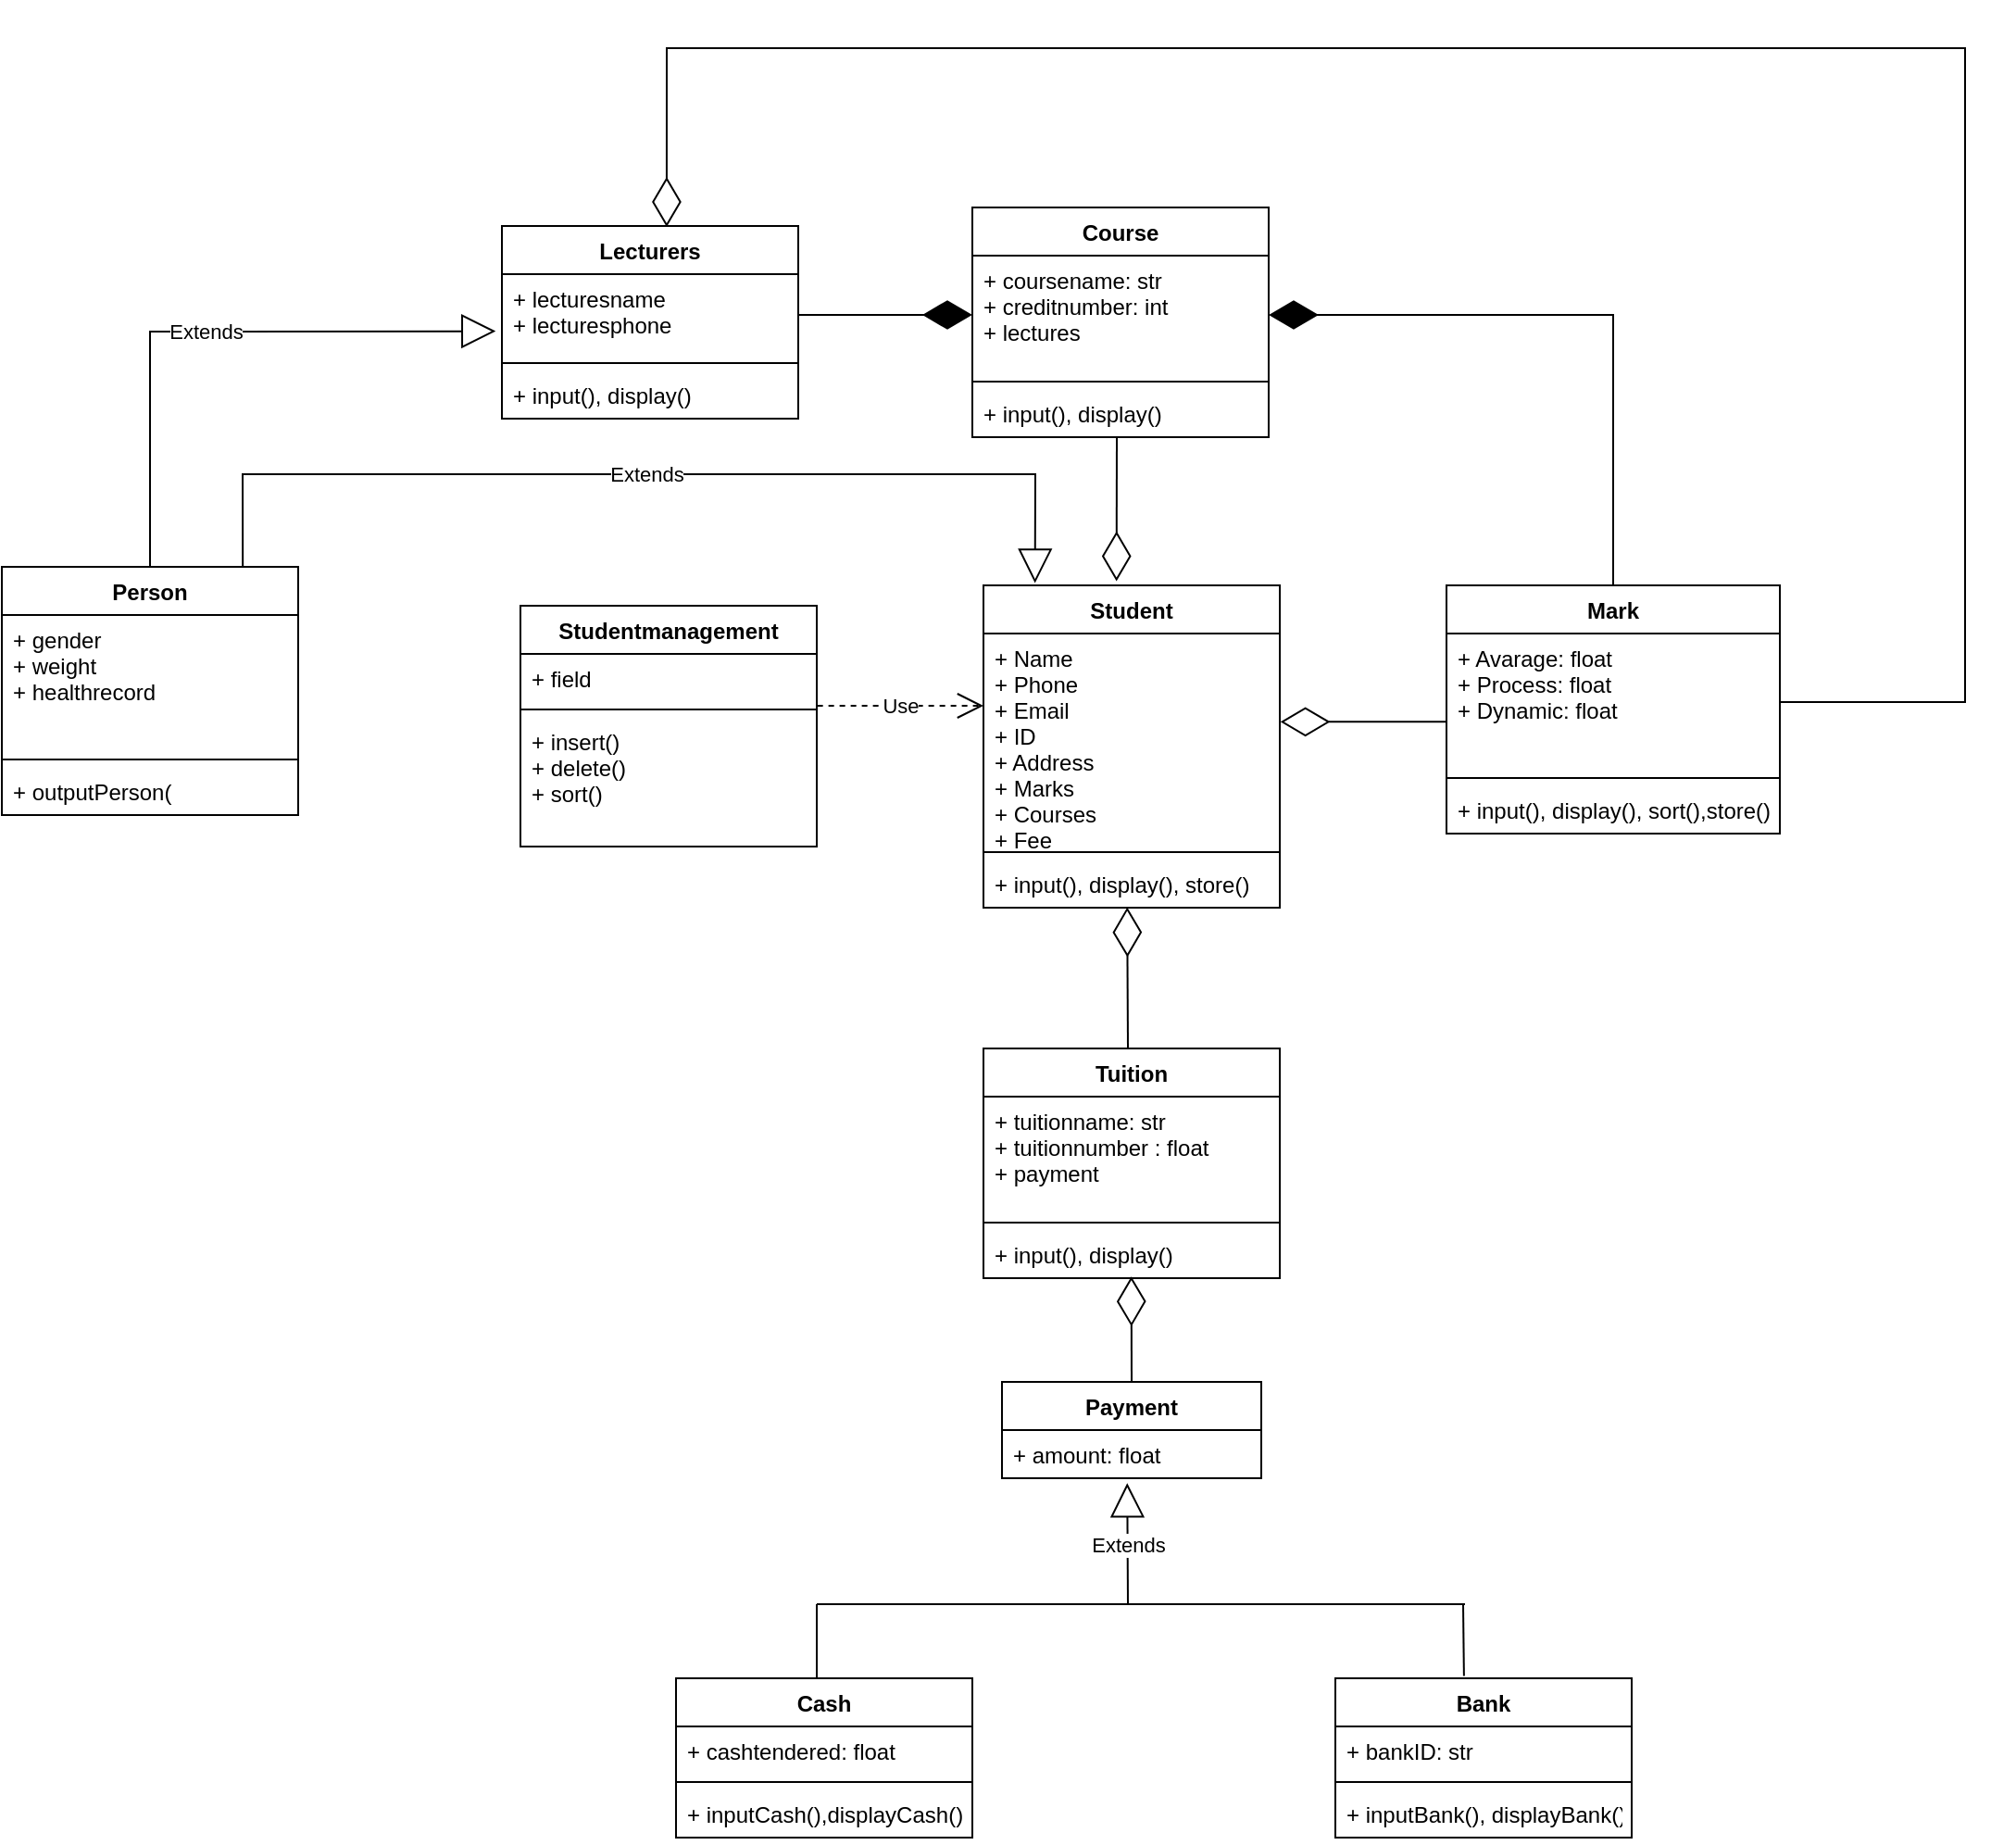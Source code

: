 <mxfile version="15.9.4" type="github">
  <diagram id="C5RBs43oDa-KdzZeNtuy" name="Page-1">
    <mxGraphModel dx="1865" dy="1748" grid="1" gridSize="10" guides="1" tooltips="1" connect="1" arrows="1" fold="1" page="1" pageScale="1" pageWidth="827" pageHeight="1169" math="0" shadow="0">
      <root>
        <mxCell id="WIyWlLk6GJQsqaUBKTNV-0" />
        <mxCell id="WIyWlLk6GJQsqaUBKTNV-1" parent="WIyWlLk6GJQsqaUBKTNV-0" />
        <mxCell id="j4Zk604JU2CQZ3SEEOFq-4" value="Student" style="swimlane;fontStyle=1;align=center;verticalAlign=top;childLayout=stackLayout;horizontal=1;startSize=26;horizontalStack=0;resizeParent=1;resizeParentMax=0;resizeLast=0;collapsible=1;marginBottom=0;" parent="WIyWlLk6GJQsqaUBKTNV-1" vertex="1">
          <mxGeometry x="260" y="80" width="160" height="174" as="geometry" />
        </mxCell>
        <mxCell id="j4Zk604JU2CQZ3SEEOFq-5" value="+ Name&#xa;+ Phone&#xa;+ Email&#xa;+ ID&#xa;+ Address&#xa;+ Marks&#xa;+ Courses&#xa;+ Fee" style="text;strokeColor=none;fillColor=none;align=left;verticalAlign=top;spacingLeft=4;spacingRight=4;overflow=hidden;rotatable=0;points=[[0,0.5],[1,0.5]];portConstraint=eastwest;" parent="j4Zk604JU2CQZ3SEEOFq-4" vertex="1">
          <mxGeometry y="26" width="160" height="114" as="geometry" />
        </mxCell>
        <mxCell id="j4Zk604JU2CQZ3SEEOFq-6" value="" style="line;strokeWidth=1;fillColor=none;align=left;verticalAlign=middle;spacingTop=-1;spacingLeft=3;spacingRight=3;rotatable=0;labelPosition=right;points=[];portConstraint=eastwest;" parent="j4Zk604JU2CQZ3SEEOFq-4" vertex="1">
          <mxGeometry y="140" width="160" height="8" as="geometry" />
        </mxCell>
        <mxCell id="j4Zk604JU2CQZ3SEEOFq-7" value="+ input(), display(), store()" style="text;strokeColor=none;fillColor=none;align=left;verticalAlign=top;spacingLeft=4;spacingRight=4;overflow=hidden;rotatable=0;points=[[0,0.5],[1,0.5]];portConstraint=eastwest;" parent="j4Zk604JU2CQZ3SEEOFq-4" vertex="1">
          <mxGeometry y="148" width="160" height="26" as="geometry" />
        </mxCell>
        <mxCell id="j4Zk604JU2CQZ3SEEOFq-13" value="Mark" style="swimlane;fontStyle=1;align=center;verticalAlign=top;childLayout=stackLayout;horizontal=1;startSize=26;horizontalStack=0;resizeParent=1;resizeParentMax=0;resizeLast=0;collapsible=1;marginBottom=0;" parent="WIyWlLk6GJQsqaUBKTNV-1" vertex="1">
          <mxGeometry x="510" y="80" width="180" height="134" as="geometry" />
        </mxCell>
        <mxCell id="j4Zk604JU2CQZ3SEEOFq-14" value="+ Avarage: float&#xa;+ Process: float&#xa;+ Dynamic: float&#xa;" style="text;strokeColor=none;fillColor=none;align=left;verticalAlign=top;spacingLeft=4;spacingRight=4;overflow=hidden;rotatable=0;points=[[0,0.5],[1,0.5]];portConstraint=eastwest;" parent="j4Zk604JU2CQZ3SEEOFq-13" vertex="1">
          <mxGeometry y="26" width="180" height="74" as="geometry" />
        </mxCell>
        <mxCell id="j4Zk604JU2CQZ3SEEOFq-15" value="" style="line;strokeWidth=1;fillColor=none;align=left;verticalAlign=middle;spacingTop=-1;spacingLeft=3;spacingRight=3;rotatable=0;labelPosition=right;points=[];portConstraint=eastwest;" parent="j4Zk604JU2CQZ3SEEOFq-13" vertex="1">
          <mxGeometry y="100" width="180" height="8" as="geometry" />
        </mxCell>
        <mxCell id="j4Zk604JU2CQZ3SEEOFq-16" value="+ input(), display(), sort(),store()" style="text;strokeColor=none;fillColor=none;align=left;verticalAlign=top;spacingLeft=4;spacingRight=4;overflow=hidden;rotatable=0;points=[[0,0.5],[1,0.5]];portConstraint=eastwest;" parent="j4Zk604JU2CQZ3SEEOFq-13" vertex="1">
          <mxGeometry y="108" width="180" height="26" as="geometry" />
        </mxCell>
        <mxCell id="j4Zk604JU2CQZ3SEEOFq-17" value="Course" style="swimlane;fontStyle=1;align=center;verticalAlign=top;childLayout=stackLayout;horizontal=1;startSize=26;horizontalStack=0;resizeParent=1;resizeParentMax=0;resizeLast=0;collapsible=1;marginBottom=0;" parent="WIyWlLk6GJQsqaUBKTNV-1" vertex="1">
          <mxGeometry x="254" y="-124" width="160" height="124" as="geometry" />
        </mxCell>
        <mxCell id="j4Zk604JU2CQZ3SEEOFq-18" value="+ coursename: str&#xa;+ creditnumber: int&#xa;+ lectures" style="text;strokeColor=none;fillColor=none;align=left;verticalAlign=top;spacingLeft=4;spacingRight=4;overflow=hidden;rotatable=0;points=[[0,0.5],[1,0.5]];portConstraint=eastwest;" parent="j4Zk604JU2CQZ3SEEOFq-17" vertex="1">
          <mxGeometry y="26" width="160" height="64" as="geometry" />
        </mxCell>
        <mxCell id="j4Zk604JU2CQZ3SEEOFq-19" value="" style="line;strokeWidth=1;fillColor=none;align=left;verticalAlign=middle;spacingTop=-1;spacingLeft=3;spacingRight=3;rotatable=0;labelPosition=right;points=[];portConstraint=eastwest;" parent="j4Zk604JU2CQZ3SEEOFq-17" vertex="1">
          <mxGeometry y="90" width="160" height="8" as="geometry" />
        </mxCell>
        <mxCell id="j4Zk604JU2CQZ3SEEOFq-20" value="+ input(), display()" style="text;strokeColor=none;fillColor=none;align=left;verticalAlign=top;spacingLeft=4;spacingRight=4;overflow=hidden;rotatable=0;points=[[0,0.5],[1,0.5]];portConstraint=eastwest;" parent="j4Zk604JU2CQZ3SEEOFq-17" vertex="1">
          <mxGeometry y="98" width="160" height="26" as="geometry" />
        </mxCell>
        <mxCell id="j4Zk604JU2CQZ3SEEOFq-29" value="Tuition" style="swimlane;fontStyle=1;align=center;verticalAlign=top;childLayout=stackLayout;horizontal=1;startSize=26;horizontalStack=0;resizeParent=1;resizeParentMax=0;resizeLast=0;collapsible=1;marginBottom=0;" parent="WIyWlLk6GJQsqaUBKTNV-1" vertex="1">
          <mxGeometry x="260" y="330" width="160" height="124" as="geometry" />
        </mxCell>
        <mxCell id="j4Zk604JU2CQZ3SEEOFq-30" value="+ tuitionname: str&#xa;+ tuitionnumber : float&#xa;+ payment" style="text;strokeColor=none;fillColor=none;align=left;verticalAlign=top;spacingLeft=4;spacingRight=4;overflow=hidden;rotatable=0;points=[[0,0.5],[1,0.5]];portConstraint=eastwest;" parent="j4Zk604JU2CQZ3SEEOFq-29" vertex="1">
          <mxGeometry y="26" width="160" height="64" as="geometry" />
        </mxCell>
        <mxCell id="j4Zk604JU2CQZ3SEEOFq-31" value="" style="line;strokeWidth=1;fillColor=none;align=left;verticalAlign=middle;spacingTop=-1;spacingLeft=3;spacingRight=3;rotatable=0;labelPosition=right;points=[];portConstraint=eastwest;" parent="j4Zk604JU2CQZ3SEEOFq-29" vertex="1">
          <mxGeometry y="90" width="160" height="8" as="geometry" />
        </mxCell>
        <mxCell id="j4Zk604JU2CQZ3SEEOFq-32" value="+ input(), display()" style="text;strokeColor=none;fillColor=none;align=left;verticalAlign=top;spacingLeft=4;spacingRight=4;overflow=hidden;rotatable=0;points=[[0,0.5],[1,0.5]];portConstraint=eastwest;" parent="j4Zk604JU2CQZ3SEEOFq-29" vertex="1">
          <mxGeometry y="98" width="160" height="26" as="geometry" />
        </mxCell>
        <mxCell id="j4Zk604JU2CQZ3SEEOFq-41" value="Cash" style="swimlane;fontStyle=1;align=center;verticalAlign=top;childLayout=stackLayout;horizontal=1;startSize=26;horizontalStack=0;resizeParent=1;resizeParentMax=0;resizeLast=0;collapsible=1;marginBottom=0;" parent="WIyWlLk6GJQsqaUBKTNV-1" vertex="1">
          <mxGeometry x="94" y="670" width="160" height="86" as="geometry" />
        </mxCell>
        <mxCell id="j4Zk604JU2CQZ3SEEOFq-42" value="+ cashtendered: float" style="text;strokeColor=none;fillColor=none;align=left;verticalAlign=top;spacingLeft=4;spacingRight=4;overflow=hidden;rotatable=0;points=[[0,0.5],[1,0.5]];portConstraint=eastwest;" parent="j4Zk604JU2CQZ3SEEOFq-41" vertex="1">
          <mxGeometry y="26" width="160" height="26" as="geometry" />
        </mxCell>
        <mxCell id="j4Zk604JU2CQZ3SEEOFq-43" value="" style="line;strokeWidth=1;fillColor=none;align=left;verticalAlign=middle;spacingTop=-1;spacingLeft=3;spacingRight=3;rotatable=0;labelPosition=right;points=[];portConstraint=eastwest;" parent="j4Zk604JU2CQZ3SEEOFq-41" vertex="1">
          <mxGeometry y="52" width="160" height="8" as="geometry" />
        </mxCell>
        <mxCell id="j4Zk604JU2CQZ3SEEOFq-44" value="+ inputCash(),displayCash()" style="text;strokeColor=none;fillColor=none;align=left;verticalAlign=top;spacingLeft=4;spacingRight=4;overflow=hidden;rotatable=0;points=[[0,0.5],[1,0.5]];portConstraint=eastwest;" parent="j4Zk604JU2CQZ3SEEOFq-41" vertex="1">
          <mxGeometry y="60" width="160" height="26" as="geometry" />
        </mxCell>
        <mxCell id="j4Zk604JU2CQZ3SEEOFq-45" value="Bank" style="swimlane;fontStyle=1;align=center;verticalAlign=top;childLayout=stackLayout;horizontal=1;startSize=26;horizontalStack=0;resizeParent=1;resizeParentMax=0;resizeLast=0;collapsible=1;marginBottom=0;" parent="WIyWlLk6GJQsqaUBKTNV-1" vertex="1">
          <mxGeometry x="450" y="670" width="160" height="86" as="geometry" />
        </mxCell>
        <mxCell id="j4Zk604JU2CQZ3SEEOFq-46" value="+ bankID: str" style="text;strokeColor=none;fillColor=none;align=left;verticalAlign=top;spacingLeft=4;spacingRight=4;overflow=hidden;rotatable=0;points=[[0,0.5],[1,0.5]];portConstraint=eastwest;" parent="j4Zk604JU2CQZ3SEEOFq-45" vertex="1">
          <mxGeometry y="26" width="160" height="26" as="geometry" />
        </mxCell>
        <mxCell id="j4Zk604JU2CQZ3SEEOFq-47" value="" style="line;strokeWidth=1;fillColor=none;align=left;verticalAlign=middle;spacingTop=-1;spacingLeft=3;spacingRight=3;rotatable=0;labelPosition=right;points=[];portConstraint=eastwest;" parent="j4Zk604JU2CQZ3SEEOFq-45" vertex="1">
          <mxGeometry y="52" width="160" height="8" as="geometry" />
        </mxCell>
        <mxCell id="j4Zk604JU2CQZ3SEEOFq-48" value="+ inputBank(), displayBank()" style="text;strokeColor=none;fillColor=none;align=left;verticalAlign=top;spacingLeft=4;spacingRight=4;overflow=hidden;rotatable=0;points=[[0,0.5],[1,0.5]];portConstraint=eastwest;" parent="j4Zk604JU2CQZ3SEEOFq-45" vertex="1">
          <mxGeometry y="60" width="160" height="26" as="geometry" />
        </mxCell>
        <mxCell id="j4Zk604JU2CQZ3SEEOFq-67" value="Studentmanagement" style="swimlane;fontStyle=1;align=center;verticalAlign=top;childLayout=stackLayout;horizontal=1;startSize=26;horizontalStack=0;resizeParent=1;resizeParentMax=0;resizeLast=0;collapsible=1;marginBottom=0;" parent="WIyWlLk6GJQsqaUBKTNV-1" vertex="1">
          <mxGeometry x="10" y="91" width="160" height="130" as="geometry" />
        </mxCell>
        <mxCell id="j4Zk604JU2CQZ3SEEOFq-68" value="+ field" style="text;strokeColor=none;fillColor=none;align=left;verticalAlign=top;spacingLeft=4;spacingRight=4;overflow=hidden;rotatable=0;points=[[0,0.5],[1,0.5]];portConstraint=eastwest;" parent="j4Zk604JU2CQZ3SEEOFq-67" vertex="1">
          <mxGeometry y="26" width="160" height="26" as="geometry" />
        </mxCell>
        <mxCell id="j4Zk604JU2CQZ3SEEOFq-69" value="" style="line;strokeWidth=1;fillColor=none;align=left;verticalAlign=middle;spacingTop=-1;spacingLeft=3;spacingRight=3;rotatable=0;labelPosition=right;points=[];portConstraint=eastwest;" parent="j4Zk604JU2CQZ3SEEOFq-67" vertex="1">
          <mxGeometry y="52" width="160" height="8" as="geometry" />
        </mxCell>
        <mxCell id="j4Zk604JU2CQZ3SEEOFq-70" value="+ insert()&#xa;+ delete()&#xa;+ sort()" style="text;strokeColor=none;fillColor=none;align=left;verticalAlign=top;spacingLeft=4;spacingRight=4;overflow=hidden;rotatable=0;points=[[0,0.5],[1,0.5]];portConstraint=eastwest;" parent="j4Zk604JU2CQZ3SEEOFq-67" vertex="1">
          <mxGeometry y="60" width="160" height="70" as="geometry" />
        </mxCell>
        <mxCell id="j4Zk604JU2CQZ3SEEOFq-71" value="" style="endArrow=diamondThin;endFill=0;endSize=24;html=1;rounded=0;entryX=1.002;entryY=0.418;entryDx=0;entryDy=0;entryPerimeter=0;exitX=0;exitY=0.644;exitDx=0;exitDy=0;exitPerimeter=0;" parent="WIyWlLk6GJQsqaUBKTNV-1" source="j4Zk604JU2CQZ3SEEOFq-14" target="j4Zk604JU2CQZ3SEEOFq-5" edge="1">
          <mxGeometry width="160" relative="1" as="geometry">
            <mxPoint x="510" y="145" as="sourcePoint" />
            <mxPoint x="470" y="210" as="targetPoint" />
          </mxGeometry>
        </mxCell>
        <mxCell id="j4Zk604JU2CQZ3SEEOFq-83" value="Lecturers" style="swimlane;fontStyle=1;align=center;verticalAlign=top;childLayout=stackLayout;horizontal=1;startSize=26;horizontalStack=0;resizeParent=1;resizeParentMax=0;resizeLast=0;collapsible=1;marginBottom=0;" parent="WIyWlLk6GJQsqaUBKTNV-1" vertex="1">
          <mxGeometry y="-114" width="160" height="104" as="geometry" />
        </mxCell>
        <mxCell id="j4Zk604JU2CQZ3SEEOFq-84" value="+ lecturesname&#xa;+ lecturesphone" style="text;strokeColor=none;fillColor=none;align=left;verticalAlign=top;spacingLeft=4;spacingRight=4;overflow=hidden;rotatable=0;points=[[0,0.5],[1,0.5]];portConstraint=eastwest;" parent="j4Zk604JU2CQZ3SEEOFq-83" vertex="1">
          <mxGeometry y="26" width="160" height="44" as="geometry" />
        </mxCell>
        <mxCell id="j4Zk604JU2CQZ3SEEOFq-85" value="" style="line;strokeWidth=1;fillColor=none;align=left;verticalAlign=middle;spacingTop=-1;spacingLeft=3;spacingRight=3;rotatable=0;labelPosition=right;points=[];portConstraint=eastwest;" parent="j4Zk604JU2CQZ3SEEOFq-83" vertex="1">
          <mxGeometry y="70" width="160" height="8" as="geometry" />
        </mxCell>
        <mxCell id="j4Zk604JU2CQZ3SEEOFq-86" value="+ input(), display()" style="text;strokeColor=none;fillColor=none;align=left;verticalAlign=top;spacingLeft=4;spacingRight=4;overflow=hidden;rotatable=0;points=[[0,0.5],[1,0.5]];portConstraint=eastwest;" parent="j4Zk604JU2CQZ3SEEOFq-83" vertex="1">
          <mxGeometry y="78" width="160" height="26" as="geometry" />
        </mxCell>
        <mxCell id="j4Zk604JU2CQZ3SEEOFq-89" value="Use" style="endArrow=open;endSize=12;dashed=1;html=1;rounded=0;exitX=1.002;exitY=0.25;exitDx=0;exitDy=0;exitPerimeter=0;" parent="WIyWlLk6GJQsqaUBKTNV-1" source="j4Zk604JU2CQZ3SEEOFq-69" edge="1">
          <mxGeometry width="160" relative="1" as="geometry">
            <mxPoint x="360" y="240" as="sourcePoint" />
            <mxPoint x="260" y="145" as="targetPoint" />
          </mxGeometry>
        </mxCell>
        <mxCell id="j4Zk604JU2CQZ3SEEOFq-105" value="" style="endArrow=diamondThin;endFill=0;endSize=24;html=1;rounded=0;entryX=0.449;entryY=-0.013;entryDx=0;entryDy=0;entryPerimeter=0;" parent="WIyWlLk6GJQsqaUBKTNV-1" target="j4Zk604JU2CQZ3SEEOFq-4" edge="1">
          <mxGeometry width="160" relative="1" as="geometry">
            <mxPoint x="332" as="sourcePoint" />
            <mxPoint x="670" y="110" as="targetPoint" />
          </mxGeometry>
        </mxCell>
        <mxCell id="j4Zk604JU2CQZ3SEEOFq-106" value="" style="endArrow=diamondThin;endFill=1;endSize=24;html=1;rounded=0;exitX=1;exitY=0.5;exitDx=0;exitDy=0;entryX=0;entryY=0.5;entryDx=0;entryDy=0;" parent="WIyWlLk6GJQsqaUBKTNV-1" source="j4Zk604JU2CQZ3SEEOFq-84" target="j4Zk604JU2CQZ3SEEOFq-18" edge="1">
          <mxGeometry width="160" relative="1" as="geometry">
            <mxPoint x="180" y="40" as="sourcePoint" />
            <mxPoint x="340" y="40" as="targetPoint" />
          </mxGeometry>
        </mxCell>
        <mxCell id="j4Zk604JU2CQZ3SEEOFq-107" value="" style="endArrow=diamondThin;endFill=0;endSize=24;html=1;rounded=0;entryX=0.485;entryY=0.993;entryDx=0;entryDy=0;entryPerimeter=0;" parent="WIyWlLk6GJQsqaUBKTNV-1" target="j4Zk604JU2CQZ3SEEOFq-7" edge="1">
          <mxGeometry width="160" relative="1" as="geometry">
            <mxPoint x="338" y="330" as="sourcePoint" />
            <mxPoint x="330" y="260" as="targetPoint" />
          </mxGeometry>
        </mxCell>
        <mxCell id="j4Zk604JU2CQZ3SEEOFq-112" value="Payment" style="swimlane;fontStyle=1;childLayout=stackLayout;horizontal=1;startSize=26;fillColor=none;horizontalStack=0;resizeParent=1;resizeParentMax=0;resizeLast=0;collapsible=1;marginBottom=0;" parent="WIyWlLk6GJQsqaUBKTNV-1" vertex="1">
          <mxGeometry x="270" y="510" width="140" height="52" as="geometry" />
        </mxCell>
        <mxCell id="j4Zk604JU2CQZ3SEEOFq-113" value="+ amount: float" style="text;strokeColor=none;fillColor=none;align=left;verticalAlign=top;spacingLeft=4;spacingRight=4;overflow=hidden;rotatable=0;points=[[0,0.5],[1,0.5]];portConstraint=eastwest;" parent="j4Zk604JU2CQZ3SEEOFq-112" vertex="1">
          <mxGeometry y="26" width="140" height="26" as="geometry" />
        </mxCell>
        <mxCell id="j4Zk604JU2CQZ3SEEOFq-116" value="" style="endArrow=diamondThin;endFill=0;endSize=24;html=1;rounded=0;exitX=0.5;exitY=0;exitDx=0;exitDy=0;entryX=0.499;entryY=0.965;entryDx=0;entryDy=0;entryPerimeter=0;" parent="WIyWlLk6GJQsqaUBKTNV-1" source="j4Zk604JU2CQZ3SEEOFq-112" target="j4Zk604JU2CQZ3SEEOFq-32" edge="1">
          <mxGeometry width="160" relative="1" as="geometry">
            <mxPoint x="180" y="480" as="sourcePoint" />
            <mxPoint x="340" y="460" as="targetPoint" />
          </mxGeometry>
        </mxCell>
        <mxCell id="j4Zk604JU2CQZ3SEEOFq-118" value="" style="endArrow=diamondThin;endFill=0;endSize=24;html=1;rounded=0;exitX=1;exitY=0.5;exitDx=0;exitDy=0;entryX=0.556;entryY=0.005;entryDx=0;entryDy=0;entryPerimeter=0;" parent="WIyWlLk6GJQsqaUBKTNV-1" source="j4Zk604JU2CQZ3SEEOFq-14" target="j4Zk604JU2CQZ3SEEOFq-83" edge="1">
          <mxGeometry width="160" relative="1" as="geometry">
            <mxPoint x="180" y="110" as="sourcePoint" />
            <mxPoint x="340" y="110" as="targetPoint" />
            <Array as="points">
              <mxPoint x="790" y="143" />
              <mxPoint x="790" y="-210" />
              <mxPoint x="89" y="-210" />
            </Array>
          </mxGeometry>
        </mxCell>
        <mxCell id="j4Zk604JU2CQZ3SEEOFq-119" value="Extends" style="endArrow=block;endSize=16;endFill=0;html=1;rounded=0;entryX=0.483;entryY=1.101;entryDx=0;entryDy=0;entryPerimeter=0;" parent="WIyWlLk6GJQsqaUBKTNV-1" target="j4Zk604JU2CQZ3SEEOFq-113" edge="1">
          <mxGeometry width="160" relative="1" as="geometry">
            <mxPoint x="338" y="630" as="sourcePoint" />
            <mxPoint x="450" y="520" as="targetPoint" />
          </mxGeometry>
        </mxCell>
        <mxCell id="j4Zk604JU2CQZ3SEEOFq-121" value="" style="endArrow=none;html=1;rounded=0;" parent="WIyWlLk6GJQsqaUBKTNV-1" edge="1">
          <mxGeometry width="50" height="50" relative="1" as="geometry">
            <mxPoint x="170" y="630" as="sourcePoint" />
            <mxPoint x="520" y="630" as="targetPoint" />
          </mxGeometry>
        </mxCell>
        <mxCell id="j4Zk604JU2CQZ3SEEOFq-122" value="" style="endArrow=none;html=1;rounded=0;" parent="WIyWlLk6GJQsqaUBKTNV-1" edge="1">
          <mxGeometry width="50" height="50" relative="1" as="geometry">
            <mxPoint x="170" y="670" as="sourcePoint" />
            <mxPoint x="170" y="630" as="targetPoint" />
          </mxGeometry>
        </mxCell>
        <mxCell id="j4Zk604JU2CQZ3SEEOFq-123" value="" style="endArrow=none;html=1;rounded=0;exitX=0.434;exitY=-0.015;exitDx=0;exitDy=0;exitPerimeter=0;" parent="WIyWlLk6GJQsqaUBKTNV-1" source="j4Zk604JU2CQZ3SEEOFq-45" edge="1">
          <mxGeometry width="50" height="50" relative="1" as="geometry">
            <mxPoint x="340" y="540" as="sourcePoint" />
            <mxPoint x="519" y="630" as="targetPoint" />
          </mxGeometry>
        </mxCell>
        <mxCell id="G81Kwzl4HTcKoMGLZUP1-0" value="Person" style="swimlane;fontStyle=1;align=center;verticalAlign=top;childLayout=stackLayout;horizontal=1;startSize=26;horizontalStack=0;resizeParent=1;resizeParentMax=0;resizeLast=0;collapsible=1;marginBottom=0;" vertex="1" parent="WIyWlLk6GJQsqaUBKTNV-1">
          <mxGeometry x="-270" y="70" width="160" height="134" as="geometry" />
        </mxCell>
        <mxCell id="G81Kwzl4HTcKoMGLZUP1-1" value="+ gender&#xa;+ weight&#xa;+ healthrecord" style="text;strokeColor=none;fillColor=none;align=left;verticalAlign=top;spacingLeft=4;spacingRight=4;overflow=hidden;rotatable=0;points=[[0,0.5],[1,0.5]];portConstraint=eastwest;" vertex="1" parent="G81Kwzl4HTcKoMGLZUP1-0">
          <mxGeometry y="26" width="160" height="74" as="geometry" />
        </mxCell>
        <mxCell id="G81Kwzl4HTcKoMGLZUP1-2" value="" style="line;strokeWidth=1;fillColor=none;align=left;verticalAlign=middle;spacingTop=-1;spacingLeft=3;spacingRight=3;rotatable=0;labelPosition=right;points=[];portConstraint=eastwest;" vertex="1" parent="G81Kwzl4HTcKoMGLZUP1-0">
          <mxGeometry y="100" width="160" height="8" as="geometry" />
        </mxCell>
        <mxCell id="G81Kwzl4HTcKoMGLZUP1-3" value="+ outputPerson(" style="text;strokeColor=none;fillColor=none;align=left;verticalAlign=top;spacingLeft=4;spacingRight=4;overflow=hidden;rotatable=0;points=[[0,0.5],[1,0.5]];portConstraint=eastwest;" vertex="1" parent="G81Kwzl4HTcKoMGLZUP1-0">
          <mxGeometry y="108" width="160" height="26" as="geometry" />
        </mxCell>
        <mxCell id="G81Kwzl4HTcKoMGLZUP1-4" value="Extends" style="endArrow=block;endSize=16;endFill=0;html=1;rounded=0;exitX=0.5;exitY=0;exitDx=0;exitDy=0;entryX=-0.021;entryY=0.7;entryDx=0;entryDy=0;entryPerimeter=0;" edge="1" parent="WIyWlLk6GJQsqaUBKTNV-1" source="G81Kwzl4HTcKoMGLZUP1-0" target="j4Zk604JU2CQZ3SEEOFq-84">
          <mxGeometry width="160" relative="1" as="geometry">
            <mxPoint x="70" y="190" as="sourcePoint" />
            <mxPoint x="-190" y="-66.4" as="targetPoint" />
            <Array as="points">
              <mxPoint x="-190" y="-57" />
            </Array>
          </mxGeometry>
        </mxCell>
        <mxCell id="G81Kwzl4HTcKoMGLZUP1-5" value="Extends" style="endArrow=block;endSize=16;endFill=0;html=1;rounded=0;exitX=0.813;exitY=0;exitDx=0;exitDy=0;exitPerimeter=0;entryX=0.174;entryY=-0.007;entryDx=0;entryDy=0;entryPerimeter=0;" edge="1" parent="WIyWlLk6GJQsqaUBKTNV-1" source="G81Kwzl4HTcKoMGLZUP1-0" target="j4Zk604JU2CQZ3SEEOFq-4">
          <mxGeometry width="160" relative="1" as="geometry">
            <mxPoint x="70" y="180" as="sourcePoint" />
            <mxPoint x="230" y="180" as="targetPoint" />
            <Array as="points">
              <mxPoint x="-140" y="20" />
              <mxPoint x="288" y="20" />
            </Array>
          </mxGeometry>
        </mxCell>
        <mxCell id="G81Kwzl4HTcKoMGLZUP1-6" value="" style="endArrow=diamondThin;endFill=1;endSize=24;html=1;rounded=0;entryX=1;entryY=0.5;entryDx=0;entryDy=0;exitX=0.5;exitY=0;exitDx=0;exitDy=0;" edge="1" parent="WIyWlLk6GJQsqaUBKTNV-1" source="j4Zk604JU2CQZ3SEEOFq-13" target="j4Zk604JU2CQZ3SEEOFq-18">
          <mxGeometry width="160" relative="1" as="geometry">
            <mxPoint x="370" y="50" as="sourcePoint" />
            <mxPoint x="530" y="50" as="targetPoint" />
            <Array as="points">
              <mxPoint x="600" y="-66" />
            </Array>
          </mxGeometry>
        </mxCell>
      </root>
    </mxGraphModel>
  </diagram>
</mxfile>
